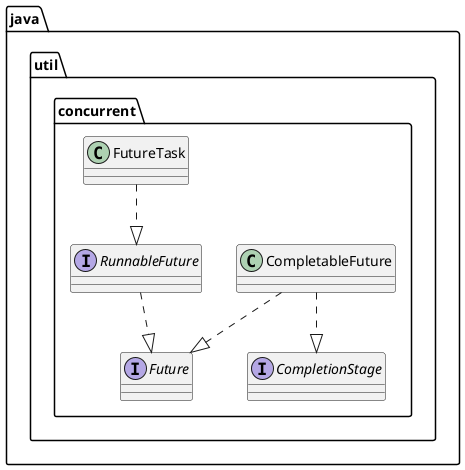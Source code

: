 @startuml

class java.util.concurrent.CompletableFuture {
}

interface java.util.concurrent.CompletionStage {
}

interface java.util.concurrent.Future {
}

class java.util.concurrent.FutureTask {
}

interface java.util.concurrent.RunnableFuture {
}

java.util.concurrent.CompletableFuture ..|>  java.util.concurrent.CompletionStage
java.util.concurrent.CompletableFuture ..|>  java.util.concurrent.Future
java.util.concurrent.FutureTask ..|>  java.util.concurrent.RunnableFuture
java.util.concurrent.RunnableFuture ..|>  java.util.concurrent.Future

@enduml